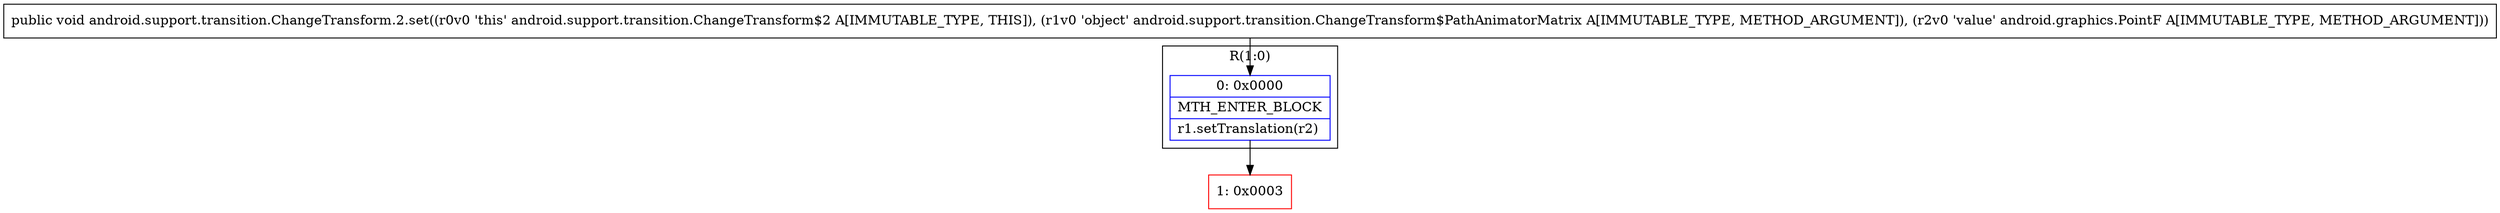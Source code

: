 digraph "CFG forandroid.support.transition.ChangeTransform.2.set(Landroid\/support\/transition\/ChangeTransform$PathAnimatorMatrix;Landroid\/graphics\/PointF;)V" {
subgraph cluster_Region_1700828644 {
label = "R(1:0)";
node [shape=record,color=blue];
Node_0 [shape=record,label="{0\:\ 0x0000|MTH_ENTER_BLOCK\l|r1.setTranslation(r2)\l}"];
}
Node_1 [shape=record,color=red,label="{1\:\ 0x0003}"];
MethodNode[shape=record,label="{public void android.support.transition.ChangeTransform.2.set((r0v0 'this' android.support.transition.ChangeTransform$2 A[IMMUTABLE_TYPE, THIS]), (r1v0 'object' android.support.transition.ChangeTransform$PathAnimatorMatrix A[IMMUTABLE_TYPE, METHOD_ARGUMENT]), (r2v0 'value' android.graphics.PointF A[IMMUTABLE_TYPE, METHOD_ARGUMENT])) }"];
MethodNode -> Node_0;
Node_0 -> Node_1;
}

